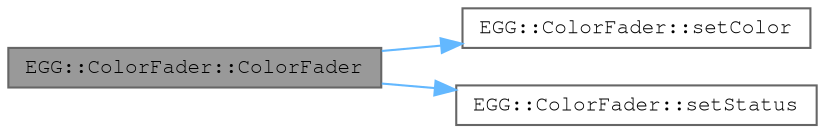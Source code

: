 digraph "EGG::ColorFader::ColorFader"
{
 // LATEX_PDF_SIZE
  bgcolor="transparent";
  edge [fontname=FreeMono,fontsize=10,labelfontname=FreeMono,labelfontsize=10];
  node [fontname=FreeMono,fontsize=10,shape=box,height=0.2,width=0.4];
  rankdir="LR";
  Node1 [label="EGG::ColorFader::ColorFader",height=0.2,width=0.4,color="gray40", fillcolor="grey60", style="filled", fontcolor="black",tooltip="A constructor."];
  Node1 -> Node2 [color="steelblue1",style="solid"];
  Node2 [label="EGG::ColorFader::setColor",height=0.2,width=0.4,color="grey40", fillcolor="white", style="filled",URL="$class_e_g_g_1_1_color_fader.html#af89a18fb5605c7e655db3ff4c4df7f80",tooltip="Sets the color. Does not modify alpha."];
  Node1 -> Node3 [color="steelblue1",style="solid"];
  Node3 [label="EGG::ColorFader::setStatus",height=0.2,width=0.4,color="grey40", fillcolor="white", style="filled",URL="$class_e_g_g_1_1_color_fader.html#aea4fa77e07166dd32192667986d6832d",tooltip="Sets the status of the color fader."];
}
